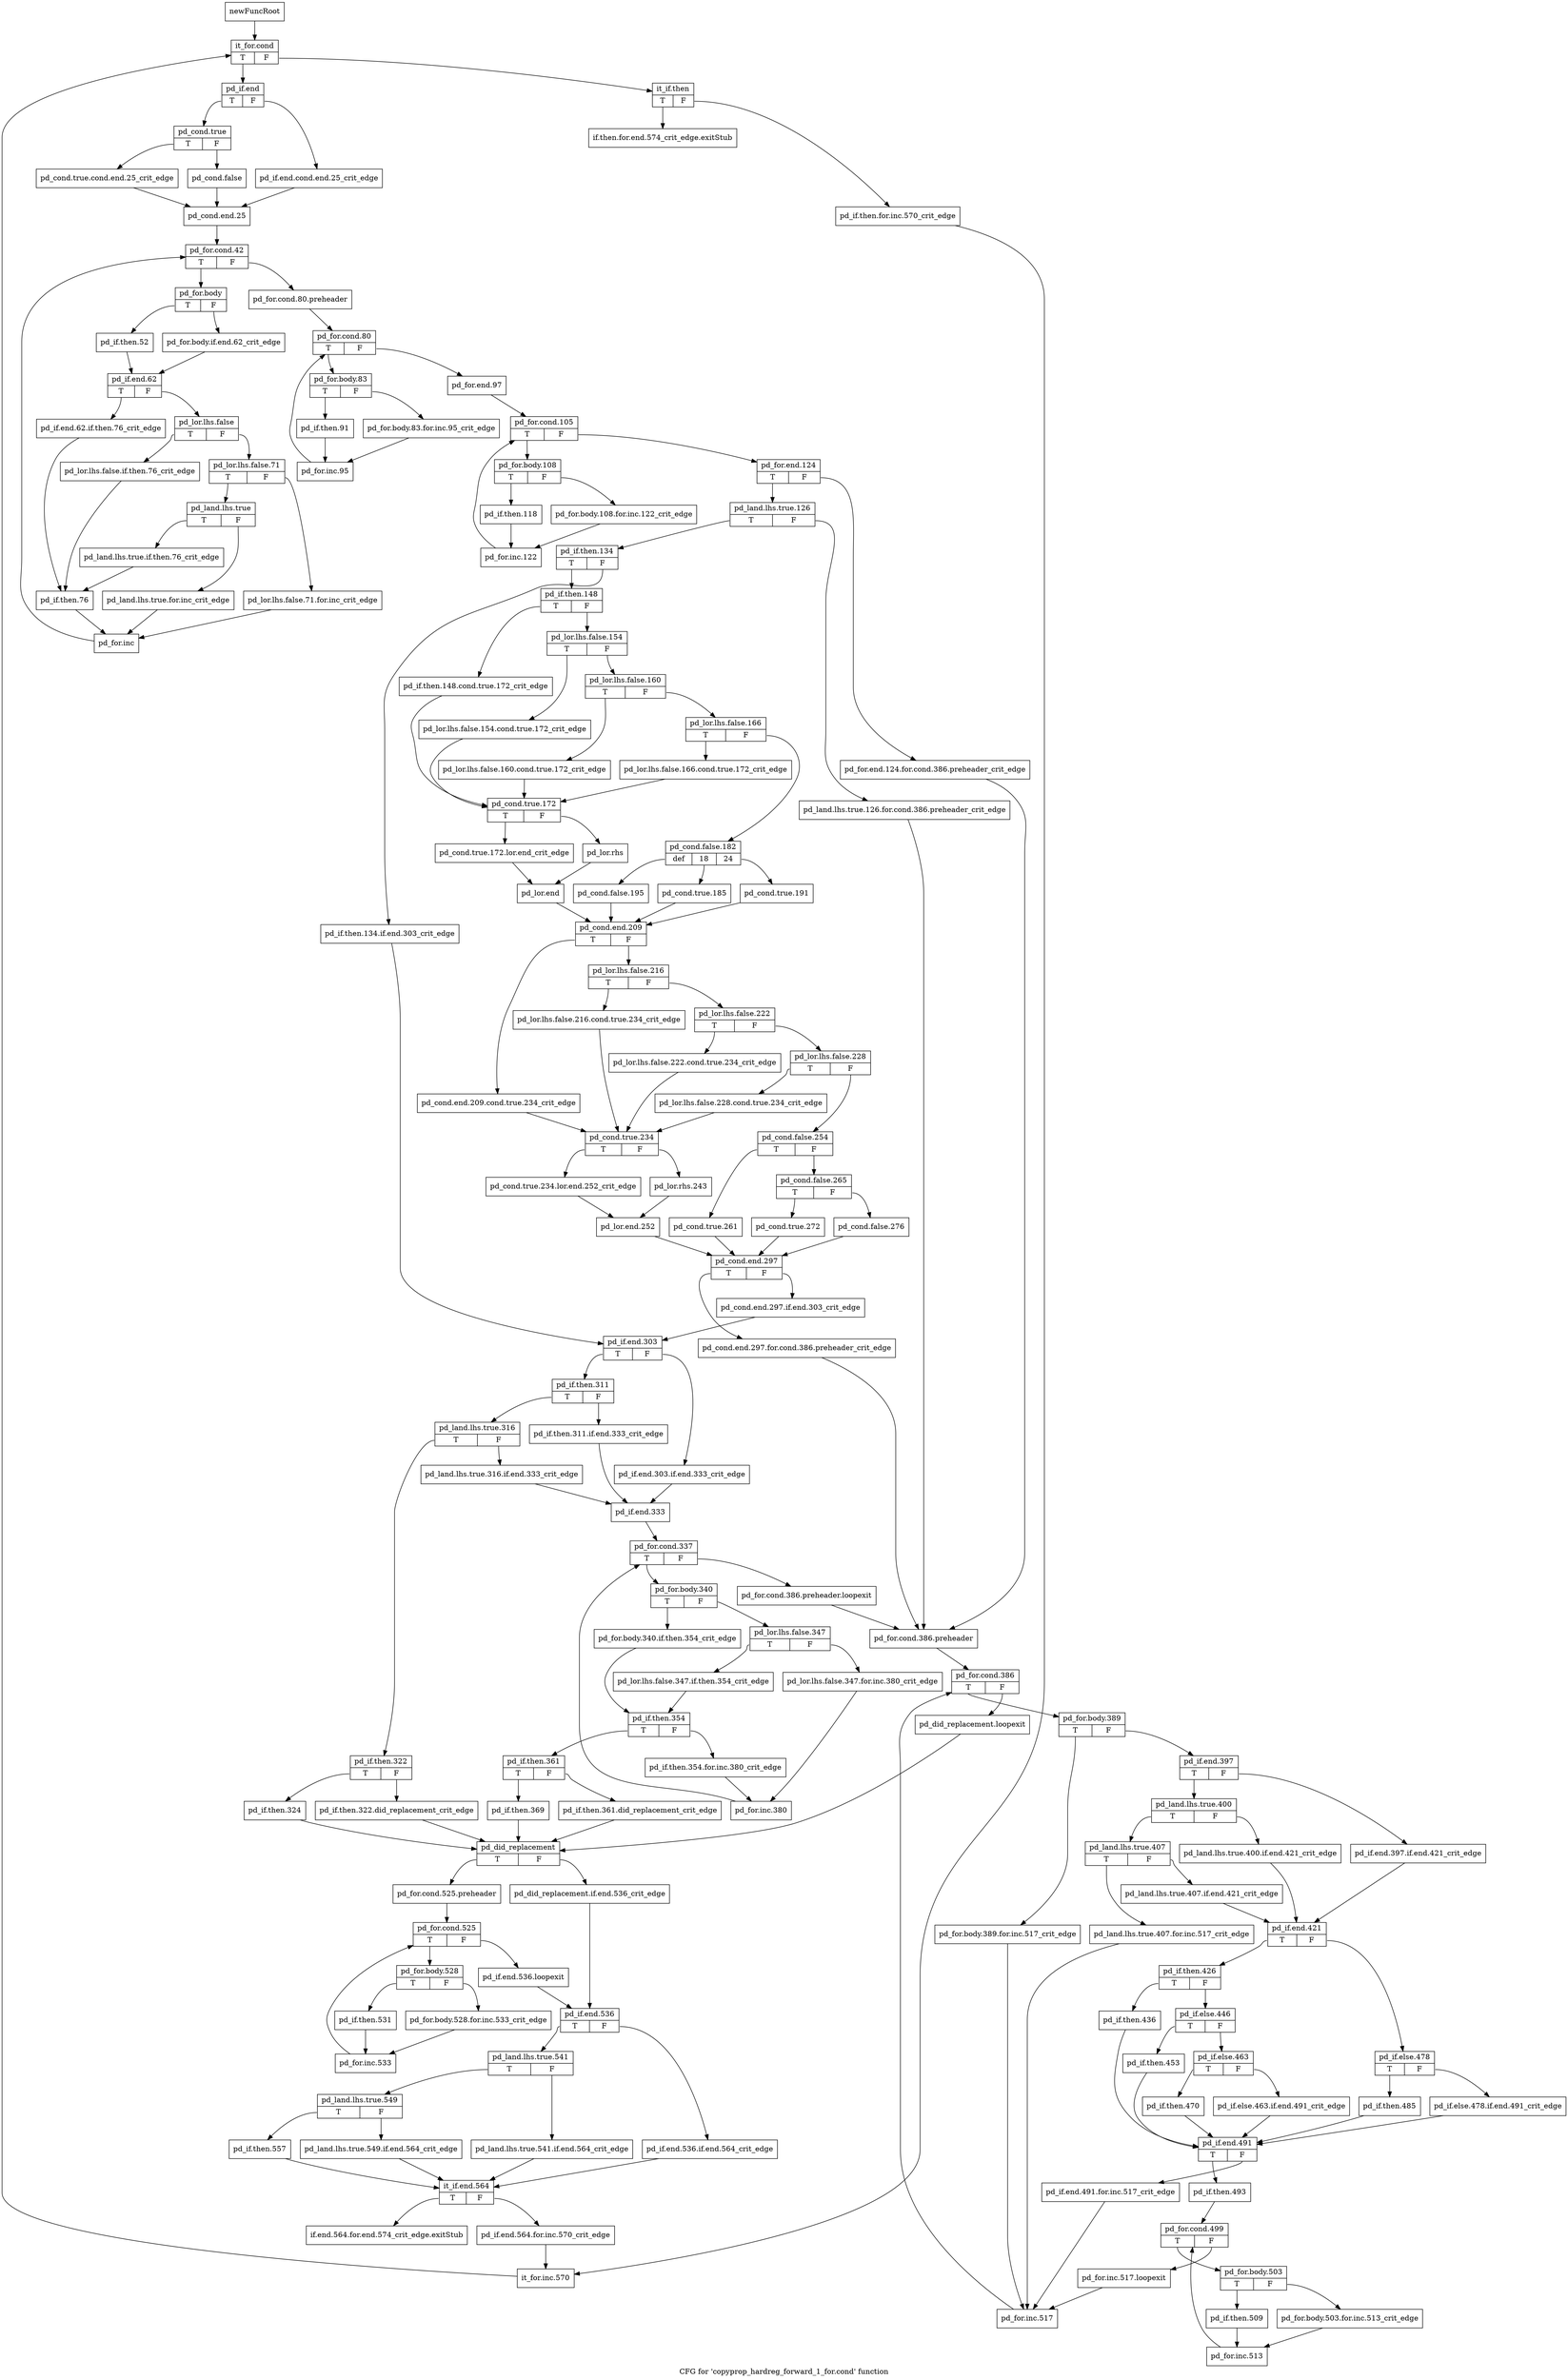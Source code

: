 digraph "CFG for 'copyprop_hardreg_forward_1_for.cond' function" {
	label="CFG for 'copyprop_hardreg_forward_1_for.cond' function";

	Node0xbb08600 [shape=record,label="{newFuncRoot}"];
	Node0xbb08600 -> Node0xbb086f0;
	Node0xbb08650 [shape=record,label="{if.then.for.end.574_crit_edge.exitStub}"];
	Node0xbb086a0 [shape=record,label="{if.end.564.for.end.574_crit_edge.exitStub}"];
	Node0xbb086f0 [shape=record,label="{it_for.cond|{<s0>T|<s1>F}}"];
	Node0xbb086f0:s0 -> Node0xbb087e0;
	Node0xbb086f0:s1 -> Node0xbb08740;
	Node0xbb08740 [shape=record,label="{it_if.then|{<s0>T|<s1>F}}"];
	Node0xbb08740:s0 -> Node0xbb08650;
	Node0xbb08740:s1 -> Node0xbb08790;
	Node0xbb08790 [shape=record,label="{pd_if.then.for.inc.570_crit_edge}"];
	Node0xbb08790 -> Node0xbb0a4f0;
	Node0xbb087e0 [shape=record,label="{pd_if.end|{<s0>T|<s1>F}}"];
	Node0xbb087e0:s0 -> Node0xbb08880;
	Node0xbb087e0:s1 -> Node0xbb08830;
	Node0xbb08830 [shape=record,label="{pd_if.end.cond.end.25_crit_edge}"];
	Node0xbb08830 -> Node0xbb08970;
	Node0xbb08880 [shape=record,label="{pd_cond.true|{<s0>T|<s1>F}}"];
	Node0xbb08880:s0 -> Node0xbb08920;
	Node0xbb08880:s1 -> Node0xbb088d0;
	Node0xbb088d0 [shape=record,label="{pd_cond.false}"];
	Node0xbb088d0 -> Node0xbb08970;
	Node0xbb08920 [shape=record,label="{pd_cond.true.cond.end.25_crit_edge}"];
	Node0xbb08920 -> Node0xbb08970;
	Node0xbb08970 [shape=record,label="{pd_cond.end.25}"];
	Node0xbb08970 -> Node0xbb089c0;
	Node0xbb089c0 [shape=record,label="{pd_for.cond.42|{<s0>T|<s1>F}}"];
	Node0xbb089c0:s0 -> Node0xbb0b260;
	Node0xbb089c0:s1 -> Node0xbb08a10;
	Node0xbb08a10 [shape=record,label="{pd_for.cond.80.preheader}"];
	Node0xbb08a10 -> Node0xbb08a60;
	Node0xbb08a60 [shape=record,label="{pd_for.cond.80|{<s0>T|<s1>F}}"];
	Node0xbb08a60:s0 -> Node0xbb0b120;
	Node0xbb08a60:s1 -> Node0xbb08ab0;
	Node0xbb08ab0 [shape=record,label="{pd_for.end.97}"];
	Node0xbb08ab0 -> Node0xbb08b00;
	Node0xbb08b00 [shape=record,label="{pd_for.cond.105|{<s0>T|<s1>F}}"];
	Node0xbb08b00:s0 -> Node0xbb0afe0;
	Node0xbb08b00:s1 -> Node0xbb08b50;
	Node0xbb08b50 [shape=record,label="{pd_for.end.124|{<s0>T|<s1>F}}"];
	Node0xbb08b50:s0 -> Node0xbb08bf0;
	Node0xbb08b50:s1 -> Node0xbb08ba0;
	Node0xbb08ba0 [shape=record,label="{pd_for.end.124.for.cond.386.preheader_crit_edge}"];
	Node0xbb08ba0 -> Node0xbb09fa0;
	Node0xbb08bf0 [shape=record,label="{pd_land.lhs.true.126|{<s0>T|<s1>F}}"];
	Node0xbb08bf0:s0 -> Node0xbb08c90;
	Node0xbb08bf0:s1 -> Node0xbb08c40;
	Node0xbb08c40 [shape=record,label="{pd_land.lhs.true.126.for.cond.386.preheader_crit_edge}"];
	Node0xbb08c40 -> Node0xbb09fa0;
	Node0xbb08c90 [shape=record,label="{pd_if.then.134|{<s0>T|<s1>F}}"];
	Node0xbb08c90:s0 -> Node0xbb08d30;
	Node0xbb08c90:s1 -> Node0xbb08ce0;
	Node0xbb08ce0 [shape=record,label="{pd_if.then.134.if.end.303_crit_edge}"];
	Node0xbb08ce0 -> Node0xbb09820;
	Node0xbb08d30 [shape=record,label="{pd_if.then.148|{<s0>T|<s1>F}}"];
	Node0xbb08d30:s0 -> Node0xbb090a0;
	Node0xbb08d30:s1 -> Node0xbb08d80;
	Node0xbb08d80 [shape=record,label="{pd_lor.lhs.false.154|{<s0>T|<s1>F}}"];
	Node0xbb08d80:s0 -> Node0xbb09050;
	Node0xbb08d80:s1 -> Node0xbb08dd0;
	Node0xbb08dd0 [shape=record,label="{pd_lor.lhs.false.160|{<s0>T|<s1>F}}"];
	Node0xbb08dd0:s0 -> Node0xbb09000;
	Node0xbb08dd0:s1 -> Node0xbb08e20;
	Node0xbb08e20 [shape=record,label="{pd_lor.lhs.false.166|{<s0>T|<s1>F}}"];
	Node0xbb08e20:s0 -> Node0xbb08fb0;
	Node0xbb08e20:s1 -> Node0xbb08e70;
	Node0xbb08e70 [shape=record,label="{pd_cond.false.182|{<s0>def|<s1>18|<s2>24}}"];
	Node0xbb08e70:s0 -> Node0xbb08f60;
	Node0xbb08e70:s1 -> Node0xbb08f10;
	Node0xbb08e70:s2 -> Node0xbb08ec0;
	Node0xbb08ec0 [shape=record,label="{pd_cond.true.191}"];
	Node0xbb08ec0 -> Node0xbb09230;
	Node0xbb08f10 [shape=record,label="{pd_cond.true.185}"];
	Node0xbb08f10 -> Node0xbb09230;
	Node0xbb08f60 [shape=record,label="{pd_cond.false.195}"];
	Node0xbb08f60 -> Node0xbb09230;
	Node0xbb08fb0 [shape=record,label="{pd_lor.lhs.false.166.cond.true.172_crit_edge}"];
	Node0xbb08fb0 -> Node0xbb090f0;
	Node0xbb09000 [shape=record,label="{pd_lor.lhs.false.160.cond.true.172_crit_edge}"];
	Node0xbb09000 -> Node0xbb090f0;
	Node0xbb09050 [shape=record,label="{pd_lor.lhs.false.154.cond.true.172_crit_edge}"];
	Node0xbb09050 -> Node0xbb090f0;
	Node0xbb090a0 [shape=record,label="{pd_if.then.148.cond.true.172_crit_edge}"];
	Node0xbb090a0 -> Node0xbb090f0;
	Node0xbb090f0 [shape=record,label="{pd_cond.true.172|{<s0>T|<s1>F}}"];
	Node0xbb090f0:s0 -> Node0xbb09190;
	Node0xbb090f0:s1 -> Node0xbb09140;
	Node0xbb09140 [shape=record,label="{pd_lor.rhs}"];
	Node0xbb09140 -> Node0xbb091e0;
	Node0xbb09190 [shape=record,label="{pd_cond.true.172.lor.end_crit_edge}"];
	Node0xbb09190 -> Node0xbb091e0;
	Node0xbb091e0 [shape=record,label="{pd_lor.end}"];
	Node0xbb091e0 -> Node0xbb09230;
	Node0xbb09230 [shape=record,label="{pd_cond.end.209|{<s0>T|<s1>F}}"];
	Node0xbb09230:s0 -> Node0xbb095f0;
	Node0xbb09230:s1 -> Node0xbb09280;
	Node0xbb09280 [shape=record,label="{pd_lor.lhs.false.216|{<s0>T|<s1>F}}"];
	Node0xbb09280:s0 -> Node0xbb095a0;
	Node0xbb09280:s1 -> Node0xbb092d0;
	Node0xbb092d0 [shape=record,label="{pd_lor.lhs.false.222|{<s0>T|<s1>F}}"];
	Node0xbb092d0:s0 -> Node0xbb09550;
	Node0xbb092d0:s1 -> Node0xbb09320;
	Node0xbb09320 [shape=record,label="{pd_lor.lhs.false.228|{<s0>T|<s1>F}}"];
	Node0xbb09320:s0 -> Node0xbb09500;
	Node0xbb09320:s1 -> Node0xbb09370;
	Node0xbb09370 [shape=record,label="{pd_cond.false.254|{<s0>T|<s1>F}}"];
	Node0xbb09370:s0 -> Node0xbb094b0;
	Node0xbb09370:s1 -> Node0xbb093c0;
	Node0xbb093c0 [shape=record,label="{pd_cond.false.265|{<s0>T|<s1>F}}"];
	Node0xbb093c0:s0 -> Node0xbb09460;
	Node0xbb093c0:s1 -> Node0xbb09410;
	Node0xbb09410 [shape=record,label="{pd_cond.false.276}"];
	Node0xbb09410 -> Node0xbb09780;
	Node0xbb09460 [shape=record,label="{pd_cond.true.272}"];
	Node0xbb09460 -> Node0xbb09780;
	Node0xbb094b0 [shape=record,label="{pd_cond.true.261}"];
	Node0xbb094b0 -> Node0xbb09780;
	Node0xbb09500 [shape=record,label="{pd_lor.lhs.false.228.cond.true.234_crit_edge}"];
	Node0xbb09500 -> Node0xbb09640;
	Node0xbb09550 [shape=record,label="{pd_lor.lhs.false.222.cond.true.234_crit_edge}"];
	Node0xbb09550 -> Node0xbb09640;
	Node0xbb095a0 [shape=record,label="{pd_lor.lhs.false.216.cond.true.234_crit_edge}"];
	Node0xbb095a0 -> Node0xbb09640;
	Node0xbb095f0 [shape=record,label="{pd_cond.end.209.cond.true.234_crit_edge}"];
	Node0xbb095f0 -> Node0xbb09640;
	Node0xbb09640 [shape=record,label="{pd_cond.true.234|{<s0>T|<s1>F}}"];
	Node0xbb09640:s0 -> Node0xbb096e0;
	Node0xbb09640:s1 -> Node0xbb09690;
	Node0xbb09690 [shape=record,label="{pd_lor.rhs.243}"];
	Node0xbb09690 -> Node0xbb09730;
	Node0xbb096e0 [shape=record,label="{pd_cond.true.234.lor.end.252_crit_edge}"];
	Node0xbb096e0 -> Node0xbb09730;
	Node0xbb09730 [shape=record,label="{pd_lor.end.252}"];
	Node0xbb09730 -> Node0xbb09780;
	Node0xbb09780 [shape=record,label="{pd_cond.end.297|{<s0>T|<s1>F}}"];
	Node0xbb09780:s0 -> Node0xbb09f50;
	Node0xbb09780:s1 -> Node0xbb097d0;
	Node0xbb097d0 [shape=record,label="{pd_cond.end.297.if.end.303_crit_edge}"];
	Node0xbb097d0 -> Node0xbb09820;
	Node0xbb09820 [shape=record,label="{pd_if.end.303|{<s0>T|<s1>F}}"];
	Node0xbb09820:s0 -> Node0xbb098c0;
	Node0xbb09820:s1 -> Node0xbb09870;
	Node0xbb09870 [shape=record,label="{pd_if.end.303.if.end.333_crit_edge}"];
	Node0xbb09870 -> Node0xbb09a00;
	Node0xbb098c0 [shape=record,label="{pd_if.then.311|{<s0>T|<s1>F}}"];
	Node0xbb098c0:s0 -> Node0xbb09960;
	Node0xbb098c0:s1 -> Node0xbb09910;
	Node0xbb09910 [shape=record,label="{pd_if.then.311.if.end.333_crit_edge}"];
	Node0xbb09910 -> Node0xbb09a00;
	Node0xbb09960 [shape=record,label="{pd_land.lhs.true.316|{<s0>T|<s1>F}}"];
	Node0xbb09960:s0 -> Node0xbb09e60;
	Node0xbb09960:s1 -> Node0xbb099b0;
	Node0xbb099b0 [shape=record,label="{pd_land.lhs.true.316.if.end.333_crit_edge}"];
	Node0xbb099b0 -> Node0xbb09a00;
	Node0xbb09a00 [shape=record,label="{pd_if.end.333}"];
	Node0xbb09a00 -> Node0xbb09a50;
	Node0xbb09a50 [shape=record,label="{pd_for.cond.337|{<s0>T|<s1>F}}"];
	Node0xbb09a50:s0 -> Node0xbb09af0;
	Node0xbb09a50:s1 -> Node0xbb09aa0;
	Node0xbb09aa0 [shape=record,label="{pd_for.cond.386.preheader.loopexit}"];
	Node0xbb09aa0 -> Node0xbb09fa0;
	Node0xbb09af0 [shape=record,label="{pd_for.body.340|{<s0>T|<s1>F}}"];
	Node0xbb09af0:s0 -> Node0xbb09c30;
	Node0xbb09af0:s1 -> Node0xbb09b40;
	Node0xbb09b40 [shape=record,label="{pd_lor.lhs.false.347|{<s0>T|<s1>F}}"];
	Node0xbb09b40:s0 -> Node0xbb09be0;
	Node0xbb09b40:s1 -> Node0xbb09b90;
	Node0xbb09b90 [shape=record,label="{pd_lor.lhs.false.347.for.inc.380_crit_edge}"];
	Node0xbb09b90 -> Node0xbb09d20;
	Node0xbb09be0 [shape=record,label="{pd_lor.lhs.false.347.if.then.354_crit_edge}"];
	Node0xbb09be0 -> Node0xbb09c80;
	Node0xbb09c30 [shape=record,label="{pd_for.body.340.if.then.354_crit_edge}"];
	Node0xbb09c30 -> Node0xbb09c80;
	Node0xbb09c80 [shape=record,label="{pd_if.then.354|{<s0>T|<s1>F}}"];
	Node0xbb09c80:s0 -> Node0xbb09d70;
	Node0xbb09c80:s1 -> Node0xbb09cd0;
	Node0xbb09cd0 [shape=record,label="{pd_if.then.354.for.inc.380_crit_edge}"];
	Node0xbb09cd0 -> Node0xbb09d20;
	Node0xbb09d20 [shape=record,label="{pd_for.inc.380}"];
	Node0xbb09d20 -> Node0xbb09a50;
	Node0xbb09d70 [shape=record,label="{pd_if.then.361|{<s0>T|<s1>F}}"];
	Node0xbb09d70:s0 -> Node0xbb09e10;
	Node0xbb09d70:s1 -> Node0xbb09dc0;
	Node0xbb09dc0 [shape=record,label="{pd_if.then.361.did_replacement_crit_edge}"];
	Node0xbb09dc0 -> Node0xbb0a090;
	Node0xbb09e10 [shape=record,label="{pd_if.then.369}"];
	Node0xbb09e10 -> Node0xbb0a090;
	Node0xbb09e60 [shape=record,label="{pd_if.then.322|{<s0>T|<s1>F}}"];
	Node0xbb09e60:s0 -> Node0xbb09f00;
	Node0xbb09e60:s1 -> Node0xbb09eb0;
	Node0xbb09eb0 [shape=record,label="{pd_if.then.322.did_replacement_crit_edge}"];
	Node0xbb09eb0 -> Node0xbb0a090;
	Node0xbb09f00 [shape=record,label="{pd_if.then.324}"];
	Node0xbb09f00 -> Node0xbb0a090;
	Node0xbb09f50 [shape=record,label="{pd_cond.end.297.for.cond.386.preheader_crit_edge}"];
	Node0xbb09f50 -> Node0xbb09fa0;
	Node0xbb09fa0 [shape=record,label="{pd_for.cond.386.preheader}"];
	Node0xbb09fa0 -> Node0xbb09ff0;
	Node0xbb09ff0 [shape=record,label="{pd_for.cond.386|{<s0>T|<s1>F}}"];
	Node0xbb09ff0:s0 -> Node0xbb0a680;
	Node0xbb09ff0:s1 -> Node0xbb0a040;
	Node0xbb0a040 [shape=record,label="{pd_did_replacement.loopexit}"];
	Node0xbb0a040 -> Node0xbb0a090;
	Node0xbb0a090 [shape=record,label="{pd_did_replacement|{<s0>T|<s1>F}}"];
	Node0xbb0a090:s0 -> Node0xbb0a130;
	Node0xbb0a090:s1 -> Node0xbb0a0e0;
	Node0xbb0a0e0 [shape=record,label="{pd_did_replacement.if.end.536_crit_edge}"];
	Node0xbb0a0e0 -> Node0xbb0a220;
	Node0xbb0a130 [shape=record,label="{pd_for.cond.525.preheader}"];
	Node0xbb0a130 -> Node0xbb0a180;
	Node0xbb0a180 [shape=record,label="{pd_for.cond.525|{<s0>T|<s1>F}}"];
	Node0xbb0a180:s0 -> Node0xbb0a540;
	Node0xbb0a180:s1 -> Node0xbb0a1d0;
	Node0xbb0a1d0 [shape=record,label="{pd_if.end.536.loopexit}"];
	Node0xbb0a1d0 -> Node0xbb0a220;
	Node0xbb0a220 [shape=record,label="{pd_if.end.536|{<s0>T|<s1>F}}"];
	Node0xbb0a220:s0 -> Node0xbb0a2c0;
	Node0xbb0a220:s1 -> Node0xbb0a270;
	Node0xbb0a270 [shape=record,label="{pd_if.end.536.if.end.564_crit_edge}"];
	Node0xbb0a270 -> Node0xbb0a450;
	Node0xbb0a2c0 [shape=record,label="{pd_land.lhs.true.541|{<s0>T|<s1>F}}"];
	Node0xbb0a2c0:s0 -> Node0xbb0a360;
	Node0xbb0a2c0:s1 -> Node0xbb0a310;
	Node0xbb0a310 [shape=record,label="{pd_land.lhs.true.541.if.end.564_crit_edge}"];
	Node0xbb0a310 -> Node0xbb0a450;
	Node0xbb0a360 [shape=record,label="{pd_land.lhs.true.549|{<s0>T|<s1>F}}"];
	Node0xbb0a360:s0 -> Node0xbb0a400;
	Node0xbb0a360:s1 -> Node0xbb0a3b0;
	Node0xbb0a3b0 [shape=record,label="{pd_land.lhs.true.549.if.end.564_crit_edge}"];
	Node0xbb0a3b0 -> Node0xbb0a450;
	Node0xbb0a400 [shape=record,label="{pd_if.then.557}"];
	Node0xbb0a400 -> Node0xbb0a450;
	Node0xbb0a450 [shape=record,label="{it_if.end.564|{<s0>T|<s1>F}}"];
	Node0xbb0a450:s0 -> Node0xbb086a0;
	Node0xbb0a450:s1 -> Node0xbb0a4a0;
	Node0xbb0a4a0 [shape=record,label="{pd_if.end.564.for.inc.570_crit_edge}"];
	Node0xbb0a4a0 -> Node0xbb0a4f0;
	Node0xbb0a4f0 [shape=record,label="{it_for.inc.570}"];
	Node0xbb0a4f0 -> Node0xbb086f0;
	Node0xbb0a540 [shape=record,label="{pd_for.body.528|{<s0>T|<s1>F}}"];
	Node0xbb0a540:s0 -> Node0xbb0a5e0;
	Node0xbb0a540:s1 -> Node0xbb0a590;
	Node0xbb0a590 [shape=record,label="{pd_for.body.528.for.inc.533_crit_edge}"];
	Node0xbb0a590 -> Node0xbb0a630;
	Node0xbb0a5e0 [shape=record,label="{pd_if.then.531}"];
	Node0xbb0a5e0 -> Node0xbb0a630;
	Node0xbb0a630 [shape=record,label="{pd_for.inc.533}"];
	Node0xbb0a630 -> Node0xbb0a180;
	Node0xbb0a680 [shape=record,label="{pd_for.body.389|{<s0>T|<s1>F}}"];
	Node0xbb0a680:s0 -> Node0xbb0af40;
	Node0xbb0a680:s1 -> Node0xbb0a6d0;
	Node0xbb0a6d0 [shape=record,label="{pd_if.end.397|{<s0>T|<s1>F}}"];
	Node0xbb0a6d0:s0 -> Node0xbb0a770;
	Node0xbb0a6d0:s1 -> Node0xbb0a720;
	Node0xbb0a720 [shape=record,label="{pd_if.end.397.if.end.421_crit_edge}"];
	Node0xbb0a720 -> Node0xbb0a8b0;
	Node0xbb0a770 [shape=record,label="{pd_land.lhs.true.400|{<s0>T|<s1>F}}"];
	Node0xbb0a770:s0 -> Node0xbb0a810;
	Node0xbb0a770:s1 -> Node0xbb0a7c0;
	Node0xbb0a7c0 [shape=record,label="{pd_land.lhs.true.400.if.end.421_crit_edge}"];
	Node0xbb0a7c0 -> Node0xbb0a8b0;
	Node0xbb0a810 [shape=record,label="{pd_land.lhs.true.407|{<s0>T|<s1>F}}"];
	Node0xbb0a810:s0 -> Node0xbb0aef0;
	Node0xbb0a810:s1 -> Node0xbb0a860;
	Node0xbb0a860 [shape=record,label="{pd_land.lhs.true.407.if.end.421_crit_edge}"];
	Node0xbb0a860 -> Node0xbb0a8b0;
	Node0xbb0a8b0 [shape=record,label="{pd_if.end.421|{<s0>T|<s1>F}}"];
	Node0xbb0a8b0:s0 -> Node0xbb0a9f0;
	Node0xbb0a8b0:s1 -> Node0xbb0a900;
	Node0xbb0a900 [shape=record,label="{pd_if.else.478|{<s0>T|<s1>F}}"];
	Node0xbb0a900:s0 -> Node0xbb0a9a0;
	Node0xbb0a900:s1 -> Node0xbb0a950;
	Node0xbb0a950 [shape=record,label="{pd_if.else.478.if.end.491_crit_edge}"];
	Node0xbb0a950 -> Node0xbb0ac20;
	Node0xbb0a9a0 [shape=record,label="{pd_if.then.485}"];
	Node0xbb0a9a0 -> Node0xbb0ac20;
	Node0xbb0a9f0 [shape=record,label="{pd_if.then.426|{<s0>T|<s1>F}}"];
	Node0xbb0a9f0:s0 -> Node0xbb0abd0;
	Node0xbb0a9f0:s1 -> Node0xbb0aa40;
	Node0xbb0aa40 [shape=record,label="{pd_if.else.446|{<s0>T|<s1>F}}"];
	Node0xbb0aa40:s0 -> Node0xbb0ab80;
	Node0xbb0aa40:s1 -> Node0xbb0aa90;
	Node0xbb0aa90 [shape=record,label="{pd_if.else.463|{<s0>T|<s1>F}}"];
	Node0xbb0aa90:s0 -> Node0xbb0ab30;
	Node0xbb0aa90:s1 -> Node0xbb0aae0;
	Node0xbb0aae0 [shape=record,label="{pd_if.else.463.if.end.491_crit_edge}"];
	Node0xbb0aae0 -> Node0xbb0ac20;
	Node0xbb0ab30 [shape=record,label="{pd_if.then.470}"];
	Node0xbb0ab30 -> Node0xbb0ac20;
	Node0xbb0ab80 [shape=record,label="{pd_if.then.453}"];
	Node0xbb0ab80 -> Node0xbb0ac20;
	Node0xbb0abd0 [shape=record,label="{pd_if.then.436}"];
	Node0xbb0abd0 -> Node0xbb0ac20;
	Node0xbb0ac20 [shape=record,label="{pd_if.end.491|{<s0>T|<s1>F}}"];
	Node0xbb0ac20:s0 -> Node0xbb0acc0;
	Node0xbb0ac20:s1 -> Node0xbb0ac70;
	Node0xbb0ac70 [shape=record,label="{pd_if.end.491.for.inc.517_crit_edge}"];
	Node0xbb0ac70 -> Node0xbb0af90;
	Node0xbb0acc0 [shape=record,label="{pd_if.then.493}"];
	Node0xbb0acc0 -> Node0xbb0ad10;
	Node0xbb0ad10 [shape=record,label="{pd_for.cond.499|{<s0>T|<s1>F}}"];
	Node0xbb0ad10:s0 -> Node0xbb0adb0;
	Node0xbb0ad10:s1 -> Node0xbb0ad60;
	Node0xbb0ad60 [shape=record,label="{pd_for.inc.517.loopexit}"];
	Node0xbb0ad60 -> Node0xbb0af90;
	Node0xbb0adb0 [shape=record,label="{pd_for.body.503|{<s0>T|<s1>F}}"];
	Node0xbb0adb0:s0 -> Node0xbb0ae50;
	Node0xbb0adb0:s1 -> Node0xbb0ae00;
	Node0xbb0ae00 [shape=record,label="{pd_for.body.503.for.inc.513_crit_edge}"];
	Node0xbb0ae00 -> Node0xbb0aea0;
	Node0xbb0ae50 [shape=record,label="{pd_if.then.509}"];
	Node0xbb0ae50 -> Node0xbb0aea0;
	Node0xbb0aea0 [shape=record,label="{pd_for.inc.513}"];
	Node0xbb0aea0 -> Node0xbb0ad10;
	Node0xbb0aef0 [shape=record,label="{pd_land.lhs.true.407.for.inc.517_crit_edge}"];
	Node0xbb0aef0 -> Node0xbb0af90;
	Node0xbb0af40 [shape=record,label="{pd_for.body.389.for.inc.517_crit_edge}"];
	Node0xbb0af40 -> Node0xbb0af90;
	Node0xbb0af90 [shape=record,label="{pd_for.inc.517}"];
	Node0xbb0af90 -> Node0xbb09ff0;
	Node0xbb0afe0 [shape=record,label="{pd_for.body.108|{<s0>T|<s1>F}}"];
	Node0xbb0afe0:s0 -> Node0xbb0b080;
	Node0xbb0afe0:s1 -> Node0xbb0b030;
	Node0xbb0b030 [shape=record,label="{pd_for.body.108.for.inc.122_crit_edge}"];
	Node0xbb0b030 -> Node0xbb0b0d0;
	Node0xbb0b080 [shape=record,label="{pd_if.then.118}"];
	Node0xbb0b080 -> Node0xbb0b0d0;
	Node0xbb0b0d0 [shape=record,label="{pd_for.inc.122}"];
	Node0xbb0b0d0 -> Node0xbb08b00;
	Node0xbb0b120 [shape=record,label="{pd_for.body.83|{<s0>T|<s1>F}}"];
	Node0xbb0b120:s0 -> Node0xbb0b1c0;
	Node0xbb0b120:s1 -> Node0xbb0b170;
	Node0xbb0b170 [shape=record,label="{pd_for.body.83.for.inc.95_crit_edge}"];
	Node0xbb0b170 -> Node0xbb0b210;
	Node0xbb0b1c0 [shape=record,label="{pd_if.then.91}"];
	Node0xbb0b1c0 -> Node0xbb0b210;
	Node0xbb0b210 [shape=record,label="{pd_for.inc.95}"];
	Node0xbb0b210 -> Node0xbb08a60;
	Node0xbb0b260 [shape=record,label="{pd_for.body|{<s0>T|<s1>F}}"];
	Node0xbb0b260:s0 -> Node0xbb0b300;
	Node0xbb0b260:s1 -> Node0xbb0b2b0;
	Node0xbb0b2b0 [shape=record,label="{pd_for.body.if.end.62_crit_edge}"];
	Node0xbb0b2b0 -> Node0xbb0b350;
	Node0xbb0b300 [shape=record,label="{pd_if.then.52}"];
	Node0xbb0b300 -> Node0xbb0b350;
	Node0xbb0b350 [shape=record,label="{pd_if.end.62|{<s0>T|<s1>F}}"];
	Node0xbb0b350:s0 -> Node0xbb0b5d0;
	Node0xbb0b350:s1 -> Node0xbb0b3a0;
	Node0xbb0b3a0 [shape=record,label="{pd_lor.lhs.false|{<s0>T|<s1>F}}"];
	Node0xbb0b3a0:s0 -> Node0xbb0b580;
	Node0xbb0b3a0:s1 -> Node0xbb0b3f0;
	Node0xbb0b3f0 [shape=record,label="{pd_lor.lhs.false.71|{<s0>T|<s1>F}}"];
	Node0xbb0b3f0:s0 -> Node0xbb0b490;
	Node0xbb0b3f0:s1 -> Node0xbb0b440;
	Node0xbb0b440 [shape=record,label="{pd_lor.lhs.false.71.for.inc_crit_edge}"];
	Node0xbb0b440 -> Node0xbb0b670;
	Node0xbb0b490 [shape=record,label="{pd_land.lhs.true|{<s0>T|<s1>F}}"];
	Node0xbb0b490:s0 -> Node0xbb0b530;
	Node0xbb0b490:s1 -> Node0xbb0b4e0;
	Node0xbb0b4e0 [shape=record,label="{pd_land.lhs.true.for.inc_crit_edge}"];
	Node0xbb0b4e0 -> Node0xbb0b670;
	Node0xbb0b530 [shape=record,label="{pd_land.lhs.true.if.then.76_crit_edge}"];
	Node0xbb0b530 -> Node0xbb0b620;
	Node0xbb0b580 [shape=record,label="{pd_lor.lhs.false.if.then.76_crit_edge}"];
	Node0xbb0b580 -> Node0xbb0b620;
	Node0xbb0b5d0 [shape=record,label="{pd_if.end.62.if.then.76_crit_edge}"];
	Node0xbb0b5d0 -> Node0xbb0b620;
	Node0xbb0b620 [shape=record,label="{pd_if.then.76}"];
	Node0xbb0b620 -> Node0xbb0b670;
	Node0xbb0b670 [shape=record,label="{pd_for.inc}"];
	Node0xbb0b670 -> Node0xbb089c0;
}

